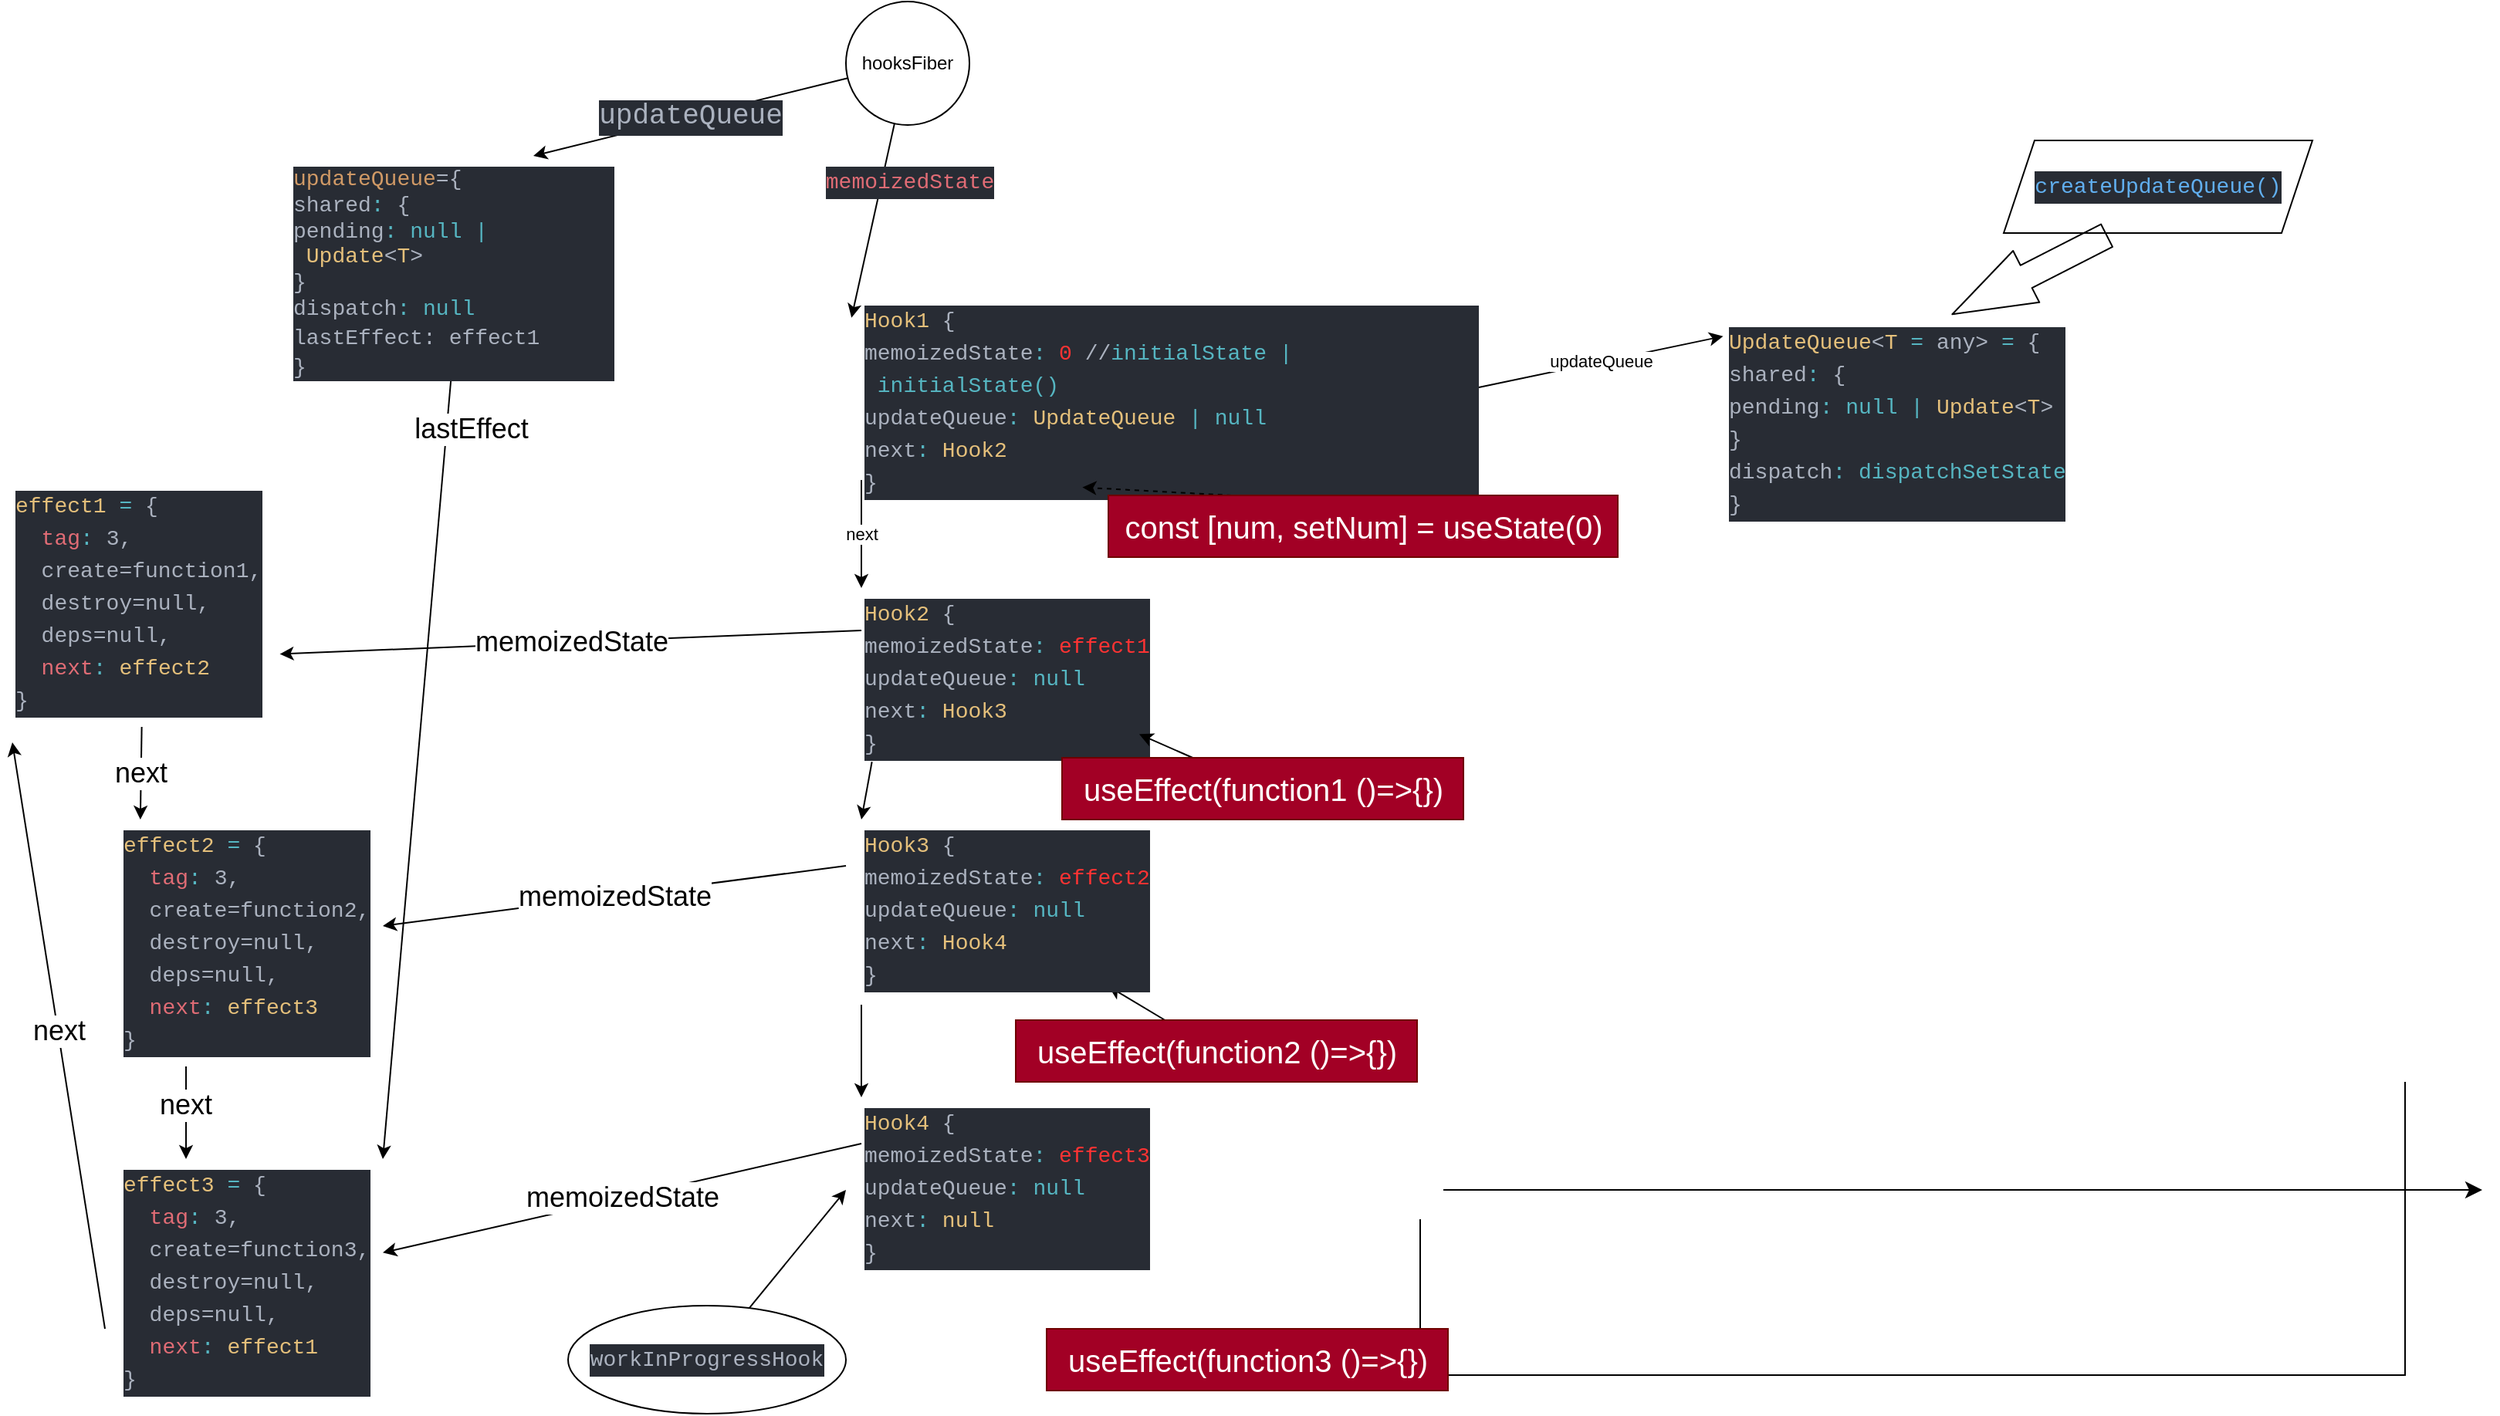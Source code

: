 <mxfile>
    <diagram id="9guuLANdmSC8G7DQ9ks0" name="第 1 页">
        <mxGraphModel dx="2853" dy="897" grid="1" gridSize="10" guides="1" tooltips="1" connect="1" arrows="1" fold="1" page="1" pageScale="1" pageWidth="827" pageHeight="1169" math="0" shadow="0">
            <root>
                <mxCell id="0"/>
                <mxCell id="1" parent="0"/>
                <mxCell id="11" value="&lt;div style=&quot;background-color: rgb(40, 44, 52); font-family: Menlo, Monaco, &amp;quot;Courier New&amp;quot;, monospace; font-weight: normal; font-size: 14px; line-height: 21px;&quot;&gt;&lt;div style=&quot;color: rgb(171, 178, 191);&quot;&gt;&lt;span style=&quot;color: #e5c07b;&quot;&gt;UpdateQueue&lt;/span&gt;&lt;span style=&quot;color: #abb2bf;&quot;&gt;&amp;lt;&lt;/span&gt;&lt;span style=&quot;color: #e5c07b;&quot;&gt;T&lt;/span&gt;&lt;span style=&quot;color: #abb2bf;&quot;&gt; &lt;/span&gt;&lt;span style=&quot;color: #56b6c2;&quot;&gt;=&lt;/span&gt;&lt;span style=&quot;color: #abb2bf;&quot;&gt; any&amp;gt; &lt;/span&gt;&lt;span style=&quot;color: #56b6c2;&quot;&gt;=&lt;/span&gt;&lt;span style=&quot;color: #abb2bf;&quot;&gt; {&lt;/span&gt;&lt;/div&gt;&lt;div style=&quot;color: rgb(171, 178, 191);&quot;&gt;&lt;span style=&quot;color: #abb2bf;&quot;&gt;  shared&lt;/span&gt;&lt;span style=&quot;color: #56b6c2;&quot;&gt;:&lt;/span&gt;&lt;span style=&quot;color: #abb2bf;&quot;&gt; {&lt;/span&gt;&lt;/div&gt;&lt;div style=&quot;color: rgb(171, 178, 191);&quot;&gt;&lt;span style=&quot;color: #abb2bf;&quot;&gt;    pending&lt;/span&gt;&lt;span style=&quot;color: #56b6c2;&quot;&gt;:&lt;/span&gt;&lt;span style=&quot;color: #abb2bf;&quot;&gt; &lt;/span&gt;&lt;span style=&quot;color: #56b6c2;&quot;&gt;null&lt;/span&gt;&lt;span style=&quot;color: #abb2bf;&quot;&gt; &lt;/span&gt;&lt;span style=&quot;color: #56b6c2;&quot;&gt;|&lt;/span&gt;&lt;span style=&quot;color: #abb2bf;&quot;&gt; &lt;/span&gt;&lt;span style=&quot;color: #e5c07b;&quot;&gt;Update&lt;/span&gt;&lt;span style=&quot;color: #abb2bf;&quot;&gt;&amp;lt;&lt;/span&gt;&lt;span style=&quot;color: #e5c07b;&quot;&gt;T&lt;/span&gt;&lt;span style=&quot;color: #abb2bf;&quot;&gt;&amp;gt;&lt;/span&gt;&lt;/div&gt;&lt;div style=&quot;color: rgb(171, 178, 191);&quot;&gt;&lt;span style=&quot;color: #abb2bf;&quot;&gt;  }&lt;/span&gt;&lt;/div&gt;&lt;div style=&quot;&quot;&gt;&lt;span style=&quot;color: rgb(171, 178, 191);&quot;&gt;  dispatch&lt;/span&gt;&lt;span style=&quot;color: rgb(86, 182, 194);&quot;&gt;:&lt;/span&gt;&lt;span style=&quot;color: rgb(171, 178, 191);&quot;&gt;&amp;nbsp;&lt;/span&gt;&lt;font color=&quot;#56b6c2&quot;&gt;dispatchSetState&lt;/font&gt;&lt;/div&gt;&lt;div style=&quot;color: rgb(171, 178, 191);&quot;&gt;&lt;span style=&quot;color: #abb2bf;&quot;&gt;}&lt;/span&gt;&lt;/div&gt;&lt;/div&gt;" style="text;whiteSpace=wrap;html=1;" parent="1" vertex="1">
                    <mxGeometry x="-40" y="444" width="250" height="140" as="geometry"/>
                </mxCell>
                <mxCell id="18" value="updateQueue" style="edgeStyle=none;html=1;entryX=-0.007;entryY=0.092;entryDx=0;entryDy=0;entryPerimeter=0;exitX=1;exitY=0.5;exitDx=0;exitDy=0;" parent="1" source="14" target="11" edge="1">
                    <mxGeometry relative="1" as="geometry"/>
                </mxCell>
                <mxCell id="98" value="next" style="edgeStyle=none;html=1;exitX=0;exitY=1;exitDx=0;exitDy=0;entryX=0;entryY=0;entryDx=0;entryDy=0;" edge="1" parent="1" source="14" target="95">
                    <mxGeometry relative="1" as="geometry"/>
                </mxCell>
                <mxCell id="14" value="&lt;div style=&quot;background-color: rgb(40, 44, 52); font-family: Menlo, Monaco, &amp;quot;Courier New&amp;quot;, monospace; font-weight: normal; font-size: 14px; line-height: 21px;&quot;&gt;&lt;div style=&quot;color: rgb(171, 178, 191);&quot;&gt;&lt;span style=&quot;color: #e5c07b;&quot;&gt;Hook1&lt;/span&gt;&lt;span style=&quot;color: #abb2bf;&quot;&gt;&amp;nbsp;{&lt;/span&gt;&lt;/div&gt;&lt;div style=&quot;&quot;&gt;&lt;span style=&quot;color: rgb(171, 178, 191);&quot;&gt;  memoizedState&lt;/span&gt;&lt;span style=&quot;color: rgb(86, 182, 194);&quot;&gt;:&lt;/span&gt;&lt;span style=&quot;color: rgb(171, 178, 191);&quot;&gt;&amp;nbsp;&lt;/span&gt;&lt;font color=&quot;#ff3333&quot;&gt;0&lt;/font&gt;&lt;span style=&quot;color: rgb(171, 178, 191);&quot;&gt;&amp;nbsp;//&lt;/span&gt;&lt;font color=&quot;#56b6c2&quot;&gt;initialState |&amp;nbsp;&lt;/font&gt;&lt;span style=&quot;color: rgb(86, 182, 194);&quot;&gt;initialState()&lt;/span&gt;&lt;/div&gt;&lt;div style=&quot;color: rgb(171, 178, 191);&quot;&gt;&lt;span style=&quot;color: #abb2bf;&quot;&gt;  updateQueue&lt;/span&gt;&lt;span style=&quot;color: #56b6c2;&quot;&gt;:&lt;/span&gt;&lt;span style=&quot;color: #abb2bf;&quot;&gt; &lt;/span&gt;&lt;span style=&quot;color: #e5c07b;&quot;&gt;UpdateQueue&lt;/span&gt;&lt;span style=&quot;color: #abb2bf;&quot;&gt; &lt;/span&gt;&lt;span style=&quot;color: #56b6c2;&quot;&gt;|&lt;/span&gt;&lt;span style=&quot;color: #abb2bf;&quot;&gt; &lt;/span&gt;&lt;span style=&quot;color: #56b6c2;&quot;&gt;null&lt;/span&gt;&lt;/div&gt;&lt;div style=&quot;color: rgb(171, 178, 191);&quot;&gt;&lt;span style=&quot;color: #abb2bf;&quot;&gt;  next&lt;/span&gt;&lt;span style=&quot;color: #56b6c2;&quot;&gt;:&lt;/span&gt;&lt;span style=&quot;color: #abb2bf;&quot;&gt; &lt;/span&gt;&lt;span style=&quot;color: #e5c07b;&quot;&gt;Hook2&lt;/span&gt;&lt;/div&gt;&lt;div style=&quot;color: rgb(171, 178, 191);&quot;&gt;&lt;span style=&quot;color: #abb2bf;&quot;&gt;}&lt;/span&gt;&lt;/div&gt;&lt;/div&gt;" style="text;whiteSpace=wrap;html=1;" parent="1" vertex="1">
                    <mxGeometry x="-600" y="430" width="400" height="120" as="geometry"/>
                </mxCell>
                <mxCell id="16" style="edgeStyle=none;html=1;entryX=-0.016;entryY=0.124;entryDx=0;entryDy=0;entryPerimeter=0;" parent="1" source="15" target="14" edge="1">
                    <mxGeometry relative="1" as="geometry"/>
                </mxCell>
                <mxCell id="17" value="&lt;div style=&quot;color: rgb(171, 178, 191); background-color: rgb(40, 44, 52); font-family: Menlo, Monaco, &amp;quot;Courier New&amp;quot;, monospace; font-size: 14px; line-height: 21px;&quot;&gt;&lt;span style=&quot;color: #e06c75;&quot;&gt;memoizedState&lt;/span&gt;&lt;/div&gt;" style="edgeLabel;html=1;align=center;verticalAlign=middle;resizable=0;points=[];" parent="16" vertex="1" connectable="0">
                    <mxGeometry x="-0.337" y="2" relative="1" as="geometry">
                        <mxPoint x="17" y="-4" as="offset"/>
                    </mxGeometry>
                </mxCell>
                <mxCell id="89" value="&lt;div style=&quot;color: rgb(171, 178, 191); background-color: rgb(40, 44, 52); font-family: Menlo, Monaco, &amp;quot;Courier New&amp;quot;, monospace; line-height: 21px;&quot;&gt;&lt;font style=&quot;font-size: 18px;&quot;&gt;updateQueue&lt;/font&gt;&lt;/div&gt;" style="edgeStyle=none;html=1;entryX=0.75;entryY=0;entryDx=0;entryDy=0;" edge="1" parent="1" source="15" target="91">
                    <mxGeometry relative="1" as="geometry">
                        <mxPoint x="-270" y="235" as="targetPoint"/>
                    </mxGeometry>
                </mxCell>
                <mxCell id="15" value="hooksFiber" style="ellipse;whiteSpace=wrap;html=1;" parent="1" vertex="1">
                    <mxGeometry x="-610" y="240" width="80" height="80" as="geometry"/>
                </mxCell>
                <mxCell id="21" value="&lt;div style=&quot;color: rgb(171, 178, 191); background-color: rgb(40, 44, 52); font-family: Menlo, Monaco, &amp;quot;Courier New&amp;quot;, monospace; font-size: 14px; line-height: 21px;&quot;&gt;&lt;span style=&quot;color: #61afef;&quot;&gt;createUpdateQueue()&lt;/span&gt;&lt;/div&gt;" style="shape=parallelogram;perimeter=parallelogramPerimeter;whiteSpace=wrap;html=1;fixedSize=1;" parent="1" vertex="1">
                    <mxGeometry x="140" y="330" width="200" height="60" as="geometry"/>
                </mxCell>
                <mxCell id="24" value="" style="edgeStyle=none;orthogonalLoop=1;jettySize=auto;html=1;shape=flexArrow;rounded=1;startSize=8;endSize=17.588;exitX=0.336;exitY=1.023;exitDx=0;exitDy=0;exitPerimeter=0;width=16.471;entryX=0.585;entryY=-0.008;entryDx=0;entryDy=0;entryPerimeter=0;" parent="1" source="21" target="11" edge="1">
                    <mxGeometry width="100" relative="1" as="geometry">
                        <mxPoint x="330" y="670" as="sourcePoint"/>
                        <mxPoint x="140" y="650" as="targetPoint"/>
                        <Array as="points"/>
                    </mxGeometry>
                </mxCell>
                <mxCell id="39" style="edgeStyle=none;html=1;entryX=0.358;entryY=1.04;entryDx=0;entryDy=0;dashed=1;fontSize=20;exitX=0.242;exitY=0;exitDx=0;exitDy=0;exitPerimeter=0;entryPerimeter=0;" parent="1" source="94" target="14" edge="1">
                    <mxGeometry relative="1" as="geometry">
                        <mxPoint x="-400" y="740" as="sourcePoint"/>
                    </mxGeometry>
                </mxCell>
                <mxCell id="100" style="edgeStyle=none;html=1;fontSize=18;" edge="1" parent="1" source="57">
                    <mxGeometry relative="1" as="geometry">
                        <mxPoint x="-610" y="1010" as="targetPoint"/>
                    </mxGeometry>
                </mxCell>
                <mxCell id="57" value="&lt;div style=&quot;color: rgb(171, 178, 191); background-color: rgb(40, 44, 52); font-family: Menlo, Monaco, &amp;quot;Courier New&amp;quot;, monospace; font-size: 14px; line-height: 21px;&quot;&gt;workInProgressHook&lt;/div&gt;" style="ellipse;whiteSpace=wrap;html=1;fontSize=20;fontColor=#FFFFFF;" parent="1" vertex="1">
                    <mxGeometry x="-790" y="1085" width="180" height="70" as="geometry"/>
                </mxCell>
                <mxCell id="59" value="" style="edgeStyle=segmentEdgeStyle;endArrow=classic;html=1;curved=0;rounded=0;endSize=8;startSize=8;sourcePerimeterSpacing=0;targetPerimeterSpacing=0;fontSize=20;fontColor=#FFFFFF;entryX=0.065;entryY=1.02;entryDx=0;entryDy=0;entryPerimeter=0;" parent="1" target="27" edge="1">
                    <mxGeometry width="100" relative="1" as="geometry">
                        <mxPoint x="400.0" y="940" as="sourcePoint"/>
                        <mxPoint x="450" y="1010" as="targetPoint"/>
                        <Array as="points">
                            <mxPoint x="400" y="1130"/>
                            <mxPoint x="-238" y="1130"/>
                        </Array>
                    </mxGeometry>
                </mxCell>
                <mxCell id="60" value="next" style="edgeLabel;html=1;align=center;verticalAlign=middle;resizable=0;points=[];fontSize=20;fontColor=#FFFFFF;" parent="59" vertex="1" connectable="0">
                    <mxGeometry x="0.152" y="4" relative="1" as="geometry">
                        <mxPoint as="offset"/>
                    </mxGeometry>
                </mxCell>
                <mxCell id="107" value="next" style="edgeStyle=none;html=1;entryX=0.076;entryY=0;entryDx=0;entryDy=0;entryPerimeter=0;fontSize=18;" edge="1" parent="1" source="90" target="105">
                    <mxGeometry relative="1" as="geometry"/>
                </mxCell>
                <mxCell id="90" value="&lt;div style=&quot;background-color: rgb(40, 44, 52); font-family: Menlo, Monaco, &amp;quot;Courier New&amp;quot;, monospace; font-weight: normal; font-size: 14px; line-height: 21px;&quot;&gt;&lt;div style=&quot;&quot;&gt;&lt;font color=&quot;#e5c07b&quot;&gt;effect1&lt;/font&gt;&lt;span style=&quot;color: rgb(171, 178, 191);&quot;&gt;&amp;nbsp;&lt;/span&gt;&lt;span style=&quot;color: rgb(86, 182, 194);&quot;&gt;=&lt;/span&gt;&lt;span style=&quot;color: rgb(171, 178, 191);&quot;&gt; {&lt;/span&gt;&lt;/div&gt;&lt;div style=&quot;color: rgb(171, 178, 191);&quot;&gt;&lt;span style=&quot;color: #abb2bf;&quot;&gt;&lt;/span&gt;&lt;span style=&quot;color: #e06c75;&quot;&gt;&amp;nbsp; tag&lt;/span&gt;&lt;span style=&quot;color: #56b6c2;&quot;&gt;:&lt;/span&gt;&lt;span style=&quot;color: #abb2bf;&quot;&gt;&amp;nbsp;3,&lt;/span&gt;&lt;/div&gt;&lt;div style=&quot;color: rgb(171, 178, 191);&quot;&gt;&lt;span style=&quot;color: #abb2bf;&quot;&gt;&amp;nbsp; create=function1,&lt;/span&gt;&lt;/div&gt;&lt;div style=&quot;color: rgb(171, 178, 191);&quot;&gt;&lt;span style=&quot;color: #abb2bf;&quot;&gt;&amp;nbsp; destroy=null,&lt;/span&gt;&lt;/div&gt;&lt;div style=&quot;color: rgb(171, 178, 191);&quot;&gt;&lt;span style=&quot;color: #abb2bf;&quot;&gt;&amp;nbsp; deps=null,&lt;/span&gt;&lt;/div&gt;&lt;div style=&quot;color: rgb(171, 178, 191);&quot;&gt;&lt;span style=&quot;color: #abb2bf;&quot;&gt;&lt;/span&gt;&lt;span style=&quot;color: #e06c75;&quot;&gt;&amp;nbsp; next&lt;/span&gt;&lt;span style=&quot;color: #56b6c2;&quot;&gt;:&lt;/span&gt;&lt;span style=&quot;color: #abb2bf;&quot;&gt;&amp;nbsp;&lt;/span&gt;&lt;span style=&quot;color: rgb(229, 192, 123);&quot;&gt;effect2&lt;/span&gt;&lt;/div&gt;&lt;div style=&quot;color: rgb(171, 178, 191);&quot;&gt;}&lt;/div&gt;&lt;/div&gt;" style="text;whiteSpace=wrap;html=1;" vertex="1" parent="1">
                    <mxGeometry x="-1150" y="550" width="170" height="160" as="geometry"/>
                </mxCell>
                <mxCell id="92" value="&lt;font style=&quot;font-size: 18px;&quot;&gt;lastEffect&lt;/font&gt;" style="edgeStyle=none;html=1;exitX=0.5;exitY=1;exitDx=0;exitDy=0;entryX=1;entryY=0;entryDx=0;entryDy=0;" edge="1" parent="1" source="91" target="113">
                    <mxGeometry x="-0.841" y="16" relative="1" as="geometry">
                        <mxPoint x="100" y="180" as="targetPoint"/>
                        <mxPoint as="offset"/>
                    </mxGeometry>
                </mxCell>
                <mxCell id="91" value="&lt;div style=&quot;border-color: rgb(0, 0, 0); color: rgb(171, 178, 191); font-family: Menlo, Monaco, &amp;quot;Courier New&amp;quot;, monospace; font-size: 14px; font-style: normal; font-variant-ligatures: normal; font-variant-caps: normal; font-weight: 400; letter-spacing: normal; orphans: 2; text-align: left; text-indent: 0px; text-transform: none; widows: 2; word-spacing: 0px; -webkit-text-stroke-width: 0px; background-color: rgb(40, 44, 52); text-decoration-thickness: initial; text-decoration-style: initial; text-decoration-color: initial;&quot;&gt;&lt;span style=&quot;color: rgb(209, 154, 102);&quot;&gt;updateQueue&lt;/span&gt;={&lt;/div&gt;&lt;div style=&quot;border-color: rgb(0, 0, 0); color: rgb(171, 178, 191); font-family: Menlo, Monaco, &amp;quot;Courier New&amp;quot;, monospace; font-size: 14px; font-style: normal; font-variant-ligatures: normal; font-variant-caps: normal; font-weight: 400; letter-spacing: normal; orphans: 2; text-align: left; text-indent: 0px; text-transform: none; widows: 2; word-spacing: 0px; -webkit-text-stroke-width: 0px; background-color: rgb(40, 44, 52); text-decoration-thickness: initial; text-decoration-style: initial; text-decoration-color: initial;&quot;&gt;shared&lt;span style=&quot;border-color: rgb(0, 0, 0); color: rgb(86, 182, 194);&quot;&gt;:&lt;/span&gt;&lt;span&gt;&amp;nbsp;&lt;/span&gt;{&lt;/div&gt;&lt;div style=&quot;border-color: rgb(0, 0, 0); color: rgb(171, 178, 191); font-family: Menlo, Monaco, &amp;quot;Courier New&amp;quot;, monospace; font-size: 14px; font-style: normal; font-variant-ligatures: normal; font-variant-caps: normal; font-weight: 400; letter-spacing: normal; orphans: 2; text-align: left; text-indent: 0px; text-transform: none; widows: 2; word-spacing: 0px; -webkit-text-stroke-width: 0px; background-color: rgb(40, 44, 52); text-decoration-thickness: initial; text-decoration-style: initial; text-decoration-color: initial;&quot;&gt;pending&lt;span style=&quot;border-color: rgb(0, 0, 0); color: rgb(86, 182, 194);&quot;&gt;:&lt;/span&gt;&lt;span&gt;&amp;nbsp;&lt;/span&gt;&lt;span style=&quot;border-color: rgb(0, 0, 0); color: rgb(86, 182, 194);&quot;&gt;null&lt;/span&gt;&lt;span&gt;&amp;nbsp;&lt;/span&gt;&lt;span style=&quot;border-color: rgb(0, 0, 0); color: rgb(86, 182, 194);&quot;&gt;|&lt;/span&gt;&lt;span&gt;&amp;nbsp;&lt;/span&gt;&lt;span style=&quot;border-color: rgb(0, 0, 0); color: rgb(229, 192, 123);&quot;&gt;Update&lt;/span&gt;&amp;lt;&lt;span style=&quot;border-color: rgb(0, 0, 0); color: rgb(229, 192, 123);&quot;&gt;T&lt;/span&gt;&amp;gt;&lt;/div&gt;&lt;div style=&quot;border-color: rgb(0, 0, 0); color: rgb(171, 178, 191); font-family: Menlo, Monaco, &amp;quot;Courier New&amp;quot;, monospace; font-size: 14px; font-style: normal; font-variant-ligatures: normal; font-variant-caps: normal; font-weight: 400; letter-spacing: normal; orphans: 2; text-align: left; text-indent: 0px; text-transform: none; widows: 2; word-spacing: 0px; -webkit-text-stroke-width: 0px; background-color: rgb(40, 44, 52); text-decoration-thickness: initial; text-decoration-style: initial; text-decoration-color: initial;&quot;&gt;}&lt;/div&gt;&lt;div style=&quot;border-color: rgb(0, 0, 0); color: rgb(171, 178, 191); font-family: Menlo, Monaco, &amp;quot;Courier New&amp;quot;, monospace; font-size: 14px; font-style: normal; font-variant-ligatures: normal; font-variant-caps: normal; font-weight: 400; letter-spacing: normal; orphans: 2; text-align: left; text-indent: 0px; text-transform: none; widows: 2; word-spacing: 0px; -webkit-text-stroke-width: 0px; background-color: rgb(40, 44, 52); text-decoration-thickness: initial; text-decoration-style: initial; text-decoration-color: initial;&quot;&gt;dispatch&lt;span style=&quot;border-color: rgb(0, 0, 0); color: rgb(86, 182, 194);&quot;&gt;:&lt;/span&gt;&lt;span&gt;&amp;nbsp;&lt;/span&gt;&lt;span style=&quot;border-color: rgb(0, 0, 0); color: rgb(86, 182, 194);&quot;&gt;null&lt;/span&gt;&lt;/div&gt;&lt;div style=&quot;border-color: rgb(0, 0, 0); color: rgb(171, 178, 191); font-family: Menlo, Monaco, &amp;quot;Courier New&amp;quot;, monospace; font-size: 14px; font-style: normal; font-variant-ligatures: normal; font-variant-caps: normal; font-weight: 400; letter-spacing: normal; orphans: 2; text-align: left; text-indent: 0px; text-transform: none; widows: 2; word-spacing: 0px; -webkit-text-stroke-width: 0px; background-color: rgb(40, 44, 52); text-decoration-thickness: initial; text-decoration-style: initial; text-decoration-color: initial;&quot;&gt;&lt;div style=&quot;border-color: rgb(0, 0, 0); line-height: 21px;&quot;&gt;lastEffect: effect1&lt;/div&gt;&lt;/div&gt;&lt;div style=&quot;border-color: rgb(0, 0, 0); color: rgb(171, 178, 191); font-family: Menlo, Monaco, &amp;quot;Courier New&amp;quot;, monospace; font-size: 14px; font-style: normal; font-variant-ligatures: normal; font-variant-caps: normal; font-weight: 400; letter-spacing: normal; orphans: 2; text-align: left; text-indent: 0px; text-transform: none; widows: 2; word-spacing: 0px; -webkit-text-stroke-width: 0px; background-color: rgb(40, 44, 52); text-decoration-thickness: initial; text-decoration-style: initial; text-decoration-color: initial;&quot;&gt;}&lt;/div&gt;" style="text;whiteSpace=wrap;html=1;" vertex="1" parent="1">
                    <mxGeometry x="-970" y="340" width="210" height="135" as="geometry"/>
                </mxCell>
                <mxCell id="94" value="&lt;font style=&quot;font-size: 20px;&quot;&gt;const [num, setNum] = useState(0)&lt;/font&gt;" style="text;html=1;align=center;verticalAlign=middle;resizable=0;points=[];autosize=1;strokeColor=#6F0000;fillColor=#a20025;fontColor=#ffffff;" vertex="1" parent="1">
                    <mxGeometry x="-440" y="560" width="330" height="40" as="geometry"/>
                </mxCell>
                <mxCell id="99" value="&lt;font style=&quot;font-size: 18px;&quot;&gt;memoizedState&lt;/font&gt;" style="edgeStyle=none;html=1;entryX=1.019;entryY=0.705;entryDx=0;entryDy=0;exitX=0;exitY=0.25;exitDx=0;exitDy=0;entryPerimeter=0;" edge="1" parent="1" source="95" target="90">
                    <mxGeometry relative="1" as="geometry">
                        <mxPoint x="-980" y="310" as="targetPoint"/>
                    </mxGeometry>
                </mxCell>
                <mxCell id="103" style="edgeStyle=none;html=1;entryX=0;entryY=0;entryDx=0;entryDy=0;fontSize=18;exitX=0.038;exitY=1.024;exitDx=0;exitDy=0;exitPerimeter=0;" edge="1" parent="1" source="95" target="102">
                    <mxGeometry relative="1" as="geometry"/>
                </mxCell>
                <mxCell id="95" value="&lt;div style=&quot;background-color: rgb(40, 44, 52); font-family: Menlo, Monaco, &amp;quot;Courier New&amp;quot;, monospace; font-weight: normal; font-size: 14px; line-height: 21px;&quot;&gt;&lt;div style=&quot;color: rgb(171, 178, 191);&quot;&gt;&lt;span style=&quot;color: #e5c07b;&quot;&gt;Hook2&lt;/span&gt;&lt;span style=&quot;color: #abb2bf;&quot;&gt;&amp;nbsp;{&lt;/span&gt;&lt;/div&gt;&lt;div style=&quot;&quot;&gt;&lt;span style=&quot;color: rgb(171, 178, 191);&quot;&gt;  memoizedState&lt;/span&gt;&lt;span style=&quot;color: rgb(86, 182, 194);&quot;&gt;:&lt;/span&gt;&lt;span style=&quot;color: rgb(171, 178, 191);&quot;&gt;&amp;nbsp;&lt;/span&gt;&lt;font color=&quot;#ff3333&quot;&gt;effect1&lt;/font&gt;&lt;/div&gt;&lt;div style=&quot;color: rgb(171, 178, 191);&quot;&gt;&lt;span style=&quot;color: #abb2bf;&quot;&gt;  updateQueue&lt;/span&gt;&lt;span style=&quot;color: #56b6c2;&quot;&gt;:&lt;/span&gt;&lt;span style=&quot;color: #abb2bf;&quot;&gt;&amp;nbsp;&lt;/span&gt;&lt;span style=&quot;color: #56b6c2;&quot;&gt;null&lt;/span&gt;&lt;/div&gt;&lt;div style=&quot;&quot;&gt;&lt;span style=&quot;color: rgb(171, 178, 191);&quot;&gt;  next&lt;/span&gt;&lt;span style=&quot;color: rgb(86, 182, 194);&quot;&gt;:&lt;/span&gt;&lt;span style=&quot;color: rgb(171, 178, 191);&quot;&gt;&amp;nbsp;&lt;/span&gt;&lt;font color=&quot;#e5c07b&quot;&gt;Hook3&lt;/font&gt;&lt;/div&gt;&lt;div style=&quot;color: rgb(171, 178, 191);&quot;&gt;&lt;span style=&quot;color: #abb2bf;&quot;&gt;}&lt;/span&gt;&lt;/div&gt;&lt;/div&gt;" style="text;whiteSpace=wrap;html=1;" vertex="1" parent="1">
                    <mxGeometry x="-600" y="620" width="180" height="110" as="geometry"/>
                </mxCell>
                <mxCell id="97" style="edgeStyle=none;html=1;" edge="1" parent="1" source="96" target="95">
                    <mxGeometry relative="1" as="geometry">
                        <mxPoint x="-572" y="729" as="targetPoint"/>
                    </mxGeometry>
                </mxCell>
                <mxCell id="96" value="&lt;font style=&quot;font-size: 20px;&quot;&gt;useEffect(function1 ()=&amp;gt;{})&lt;/font&gt;" style="text;html=1;align=center;verticalAlign=middle;resizable=0;points=[];autosize=1;strokeColor=#6F0000;fillColor=#a20025;fontColor=#ffffff;" vertex="1" parent="1">
                    <mxGeometry x="-470" y="730" width="260" height="40" as="geometry"/>
                </mxCell>
                <mxCell id="104" style="edgeStyle=none;html=1;fontSize=18;" edge="1" parent="1" source="101" target="102">
                    <mxGeometry relative="1" as="geometry"/>
                </mxCell>
                <mxCell id="101" value="&lt;font style=&quot;font-size: 20px;&quot;&gt;useEffect(function2 ()=&amp;gt;{})&lt;/font&gt;" style="text;html=1;align=center;verticalAlign=middle;resizable=0;points=[];autosize=1;strokeColor=#6F0000;fillColor=#a20025;fontColor=#ffffff;" vertex="1" parent="1">
                    <mxGeometry x="-500" y="900" width="260" height="40" as="geometry"/>
                </mxCell>
                <mxCell id="112" style="edgeStyle=none;html=1;entryX=0;entryY=0;entryDx=0;entryDy=0;fontSize=18;exitX=0;exitY=1;exitDx=0;exitDy=0;" edge="1" parent="1" source="102" target="110">
                    <mxGeometry relative="1" as="geometry"/>
                </mxCell>
                <mxCell id="102" value="&lt;div style=&quot;background-color: rgb(40, 44, 52); font-family: Menlo, Monaco, &amp;quot;Courier New&amp;quot;, monospace; font-weight: normal; font-size: 14px; line-height: 21px;&quot;&gt;&lt;div style=&quot;color: rgb(171, 178, 191);&quot;&gt;&lt;span style=&quot;color: #e5c07b;&quot;&gt;Hook3&lt;/span&gt;&lt;span style=&quot;color: #abb2bf;&quot;&gt;&amp;nbsp;{&lt;/span&gt;&lt;/div&gt;&lt;div style=&quot;&quot;&gt;&lt;span style=&quot;color: rgb(171, 178, 191);&quot;&gt;  memoizedState&lt;/span&gt;&lt;span style=&quot;color: rgb(86, 182, 194);&quot;&gt;:&lt;/span&gt;&lt;span style=&quot;color: rgb(171, 178, 191);&quot;&gt;&amp;nbsp;&lt;/span&gt;&lt;font color=&quot;#ff3333&quot;&gt;effect2&lt;/font&gt;&lt;/div&gt;&lt;div style=&quot;color: rgb(171, 178, 191);&quot;&gt;&lt;span style=&quot;color: #abb2bf;&quot;&gt;  updateQueue&lt;/span&gt;&lt;span style=&quot;color: #56b6c2;&quot;&gt;:&lt;/span&gt;&lt;span style=&quot;color: #abb2bf;&quot;&gt;&amp;nbsp;&lt;/span&gt;&lt;span style=&quot;color: #56b6c2;&quot;&gt;null&lt;/span&gt;&lt;/div&gt;&lt;div style=&quot;&quot;&gt;&lt;span style=&quot;color: rgb(171, 178, 191);&quot;&gt;  next&lt;/span&gt;&lt;span style=&quot;color: rgb(86, 182, 194);&quot;&gt;:&lt;/span&gt;&lt;span style=&quot;color: rgb(171, 178, 191);&quot;&gt;&amp;nbsp;&lt;/span&gt;&lt;font color=&quot;#e5c07b&quot;&gt;Hook4&lt;/font&gt;&lt;/div&gt;&lt;div style=&quot;color: rgb(171, 178, 191);&quot;&gt;&lt;span style=&quot;color: #abb2bf;&quot;&gt;}&lt;/span&gt;&lt;/div&gt;&lt;/div&gt;" style="text;whiteSpace=wrap;html=1;" vertex="1" parent="1">
                    <mxGeometry x="-600" y="770" width="160" height="120" as="geometry"/>
                </mxCell>
                <mxCell id="108" value="next" style="edgeStyle=none;html=1;fontSize=18;" edge="1" parent="1">
                    <mxGeometry x="0.013" relative="1" as="geometry">
                        <mxPoint x="-1150" y="720" as="targetPoint"/>
                        <mxPoint x="-1090" y="1100" as="sourcePoint"/>
                        <mxPoint as="offset"/>
                    </mxGeometry>
                </mxCell>
                <mxCell id="114" style="edgeStyle=none;html=1;exitX=0.25;exitY=1;exitDx=0;exitDy=0;entryX=0.25;entryY=0;entryDx=0;entryDy=0;fontSize=18;" edge="1" parent="1" source="105" target="113">
                    <mxGeometry relative="1" as="geometry"/>
                </mxCell>
                <mxCell id="115" value="next" style="edgeLabel;html=1;align=center;verticalAlign=middle;resizable=0;points=[];fontSize=18;" vertex="1" connectable="0" parent="114">
                    <mxGeometry x="-0.167" y="-1" relative="1" as="geometry">
                        <mxPoint as="offset"/>
                    </mxGeometry>
                </mxCell>
                <mxCell id="105" value="&lt;div style=&quot;background-color: rgb(40, 44, 52); font-family: Menlo, Monaco, &amp;quot;Courier New&amp;quot;, monospace; font-weight: normal; font-size: 14px; line-height: 21px;&quot;&gt;&lt;div style=&quot;&quot;&gt;&lt;font color=&quot;#e5c07b&quot;&gt;effect2&lt;/font&gt;&lt;span style=&quot;color: rgb(171, 178, 191);&quot;&gt;&amp;nbsp;&lt;/span&gt;&lt;span style=&quot;color: rgb(86, 182, 194);&quot;&gt;=&lt;/span&gt;&lt;span style=&quot;color: rgb(171, 178, 191);&quot;&gt; {&lt;/span&gt;&lt;/div&gt;&lt;div style=&quot;color: rgb(171, 178, 191);&quot;&gt;&lt;span style=&quot;color: #abb2bf;&quot;&gt;&lt;/span&gt;&lt;span style=&quot;color: #e06c75;&quot;&gt;&amp;nbsp; tag&lt;/span&gt;&lt;span style=&quot;color: #56b6c2;&quot;&gt;:&lt;/span&gt;&lt;span style=&quot;color: #abb2bf;&quot;&gt;&amp;nbsp;3,&lt;/span&gt;&lt;/div&gt;&lt;div style=&quot;color: rgb(171, 178, 191);&quot;&gt;&lt;span style=&quot;color: #abb2bf;&quot;&gt;&amp;nbsp; create=function2,&lt;/span&gt;&lt;/div&gt;&lt;div style=&quot;color: rgb(171, 178, 191);&quot;&gt;&lt;span style=&quot;color: #abb2bf;&quot;&gt;&amp;nbsp; destroy=null,&lt;/span&gt;&lt;/div&gt;&lt;div style=&quot;color: rgb(171, 178, 191);&quot;&gt;&lt;span style=&quot;color: #abb2bf;&quot;&gt;&amp;nbsp; deps=null,&lt;/span&gt;&lt;/div&gt;&lt;div style=&quot;color: rgb(171, 178, 191);&quot;&gt;&lt;span style=&quot;color: #abb2bf;&quot;&gt;&lt;/span&gt;&lt;span style=&quot;color: #e06c75;&quot;&gt;&amp;nbsp; next&lt;/span&gt;&lt;span style=&quot;color: #56b6c2;&quot;&gt;:&lt;/span&gt;&lt;span style=&quot;color: #abb2bf;&quot;&gt;&amp;nbsp;&lt;/span&gt;&lt;span style=&quot;color: rgb(229, 192, 123);&quot;&gt;effect3&lt;/span&gt;&lt;/div&gt;&lt;div style=&quot;color: rgb(171, 178, 191);&quot;&gt;}&lt;/div&gt;&lt;/div&gt;" style="text;whiteSpace=wrap;html=1;" vertex="1" parent="1">
                    <mxGeometry x="-1080" y="770" width="170" height="160" as="geometry"/>
                </mxCell>
                <mxCell id="109" value="&lt;font style=&quot;font-size: 18px;&quot;&gt;memoizedState&lt;/font&gt;" style="edgeStyle=none;html=1;" edge="1" parent="1" target="105">
                    <mxGeometry relative="1" as="geometry">
                        <mxPoint x="-966.77" y="672.8" as="targetPoint"/>
                        <mxPoint x="-610" y="800" as="sourcePoint"/>
                    </mxGeometry>
                </mxCell>
                <mxCell id="110" value="&lt;div style=&quot;background-color: rgb(40, 44, 52); font-family: Menlo, Monaco, &amp;quot;Courier New&amp;quot;, monospace; font-weight: normal; font-size: 14px; line-height: 21px;&quot;&gt;&lt;div style=&quot;color: rgb(171, 178, 191);&quot;&gt;&lt;span style=&quot;color: #e5c07b;&quot;&gt;Hook4&lt;/span&gt;&lt;span style=&quot;color: #abb2bf;&quot;&gt;&amp;nbsp;{&lt;/span&gt;&lt;/div&gt;&lt;div style=&quot;&quot;&gt;&lt;span style=&quot;color: rgb(171, 178, 191);&quot;&gt;  memoizedState&lt;/span&gt;&lt;span style=&quot;color: rgb(86, 182, 194);&quot;&gt;:&lt;/span&gt;&lt;span style=&quot;color: rgb(171, 178, 191);&quot;&gt;&amp;nbsp;&lt;/span&gt;&lt;font color=&quot;#ff3333&quot;&gt;effect3&lt;/font&gt;&lt;/div&gt;&lt;div style=&quot;color: rgb(171, 178, 191);&quot;&gt;&lt;span style=&quot;color: #abb2bf;&quot;&gt;  updateQueue&lt;/span&gt;&lt;span style=&quot;color: #56b6c2;&quot;&gt;:&lt;/span&gt;&lt;span style=&quot;color: #abb2bf;&quot;&gt;&amp;nbsp;&lt;/span&gt;&lt;span style=&quot;color: #56b6c2;&quot;&gt;null&lt;/span&gt;&lt;/div&gt;&lt;div style=&quot;&quot;&gt;&lt;span style=&quot;color: rgb(171, 178, 191);&quot;&gt;  next&lt;/span&gt;&lt;span style=&quot;color: rgb(86, 182, 194);&quot;&gt;:&lt;/span&gt;&lt;span style=&quot;color: rgb(171, 178, 191);&quot;&gt;&amp;nbsp;&lt;/span&gt;&lt;font color=&quot;#e5c07b&quot;&gt;null&lt;/font&gt;&lt;/div&gt;&lt;div style=&quot;color: rgb(171, 178, 191);&quot;&gt;&lt;span style=&quot;color: #abb2bf;&quot;&gt;}&lt;/span&gt;&lt;/div&gt;&lt;/div&gt;" style="text;whiteSpace=wrap;html=1;" vertex="1" parent="1">
                    <mxGeometry x="-600" y="950" width="160" height="120" as="geometry"/>
                </mxCell>
                <mxCell id="111" value="&lt;font style=&quot;font-size: 20px;&quot;&gt;useEffect(function3 ()=&amp;gt;{})&lt;/font&gt;" style="text;html=1;align=center;verticalAlign=middle;resizable=0;points=[];autosize=1;strokeColor=#6F0000;fillColor=#a20025;fontColor=#ffffff;" vertex="1" parent="1">
                    <mxGeometry x="-480" y="1100" width="260" height="40" as="geometry"/>
                </mxCell>
                <mxCell id="113" value="&lt;div style=&quot;background-color: rgb(40, 44, 52); font-family: Menlo, Monaco, &amp;quot;Courier New&amp;quot;, monospace; font-weight: normal; font-size: 14px; line-height: 21px;&quot;&gt;&lt;div style=&quot;&quot;&gt;&lt;font color=&quot;#e5c07b&quot;&gt;effect3&lt;/font&gt;&lt;span style=&quot;color: rgb(171, 178, 191);&quot;&gt;&amp;nbsp;&lt;/span&gt;&lt;span style=&quot;color: rgb(86, 182, 194);&quot;&gt;=&lt;/span&gt;&lt;span style=&quot;color: rgb(171, 178, 191);&quot;&gt; {&lt;/span&gt;&lt;/div&gt;&lt;div style=&quot;color: rgb(171, 178, 191);&quot;&gt;&lt;span style=&quot;color: #abb2bf;&quot;&gt;&lt;/span&gt;&lt;span style=&quot;color: #e06c75;&quot;&gt;&amp;nbsp; tag&lt;/span&gt;&lt;span style=&quot;color: #56b6c2;&quot;&gt;:&lt;/span&gt;&lt;span style=&quot;color: #abb2bf;&quot;&gt;&amp;nbsp;3,&lt;/span&gt;&lt;/div&gt;&lt;div style=&quot;color: rgb(171, 178, 191);&quot;&gt;&lt;span style=&quot;color: #abb2bf;&quot;&gt;&amp;nbsp; create=function3,&lt;/span&gt;&lt;/div&gt;&lt;div style=&quot;color: rgb(171, 178, 191);&quot;&gt;&lt;span style=&quot;color: #abb2bf;&quot;&gt;&amp;nbsp; destroy=null,&lt;/span&gt;&lt;/div&gt;&lt;div style=&quot;color: rgb(171, 178, 191);&quot;&gt;&lt;span style=&quot;color: #abb2bf;&quot;&gt;&amp;nbsp; deps=null,&lt;/span&gt;&lt;/div&gt;&lt;div style=&quot;color: rgb(171, 178, 191);&quot;&gt;&lt;span style=&quot;color: #abb2bf;&quot;&gt;&lt;/span&gt;&lt;span style=&quot;color: #e06c75;&quot;&gt;&amp;nbsp; next&lt;/span&gt;&lt;span style=&quot;color: #56b6c2;&quot;&gt;:&lt;/span&gt;&lt;span style=&quot;color: #abb2bf;&quot;&gt;&amp;nbsp;&lt;/span&gt;&lt;span style=&quot;color: rgb(229, 192, 123);&quot;&gt;effect1&lt;/span&gt;&lt;/div&gt;&lt;div style=&quot;color: rgb(171, 178, 191);&quot;&gt;}&lt;/div&gt;&lt;/div&gt;" style="text;whiteSpace=wrap;html=1;" vertex="1" parent="1">
                    <mxGeometry x="-1080" y="990" width="170" height="160" as="geometry"/>
                </mxCell>
                <mxCell id="116" value="&lt;font style=&quot;font-size: 18px;&quot;&gt;memoizedState&lt;/font&gt;" style="edgeStyle=none;html=1;exitX=0;exitY=0.25;exitDx=0;exitDy=0;" edge="1" parent="1" source="110" target="113">
                    <mxGeometry relative="1" as="geometry">
                        <mxPoint x="-900" y="848.961" as="targetPoint"/>
                        <mxPoint x="-600" y="810" as="sourcePoint"/>
                    </mxGeometry>
                </mxCell>
            </root>
        </mxGraphModel>
    </diagram>
</mxfile>